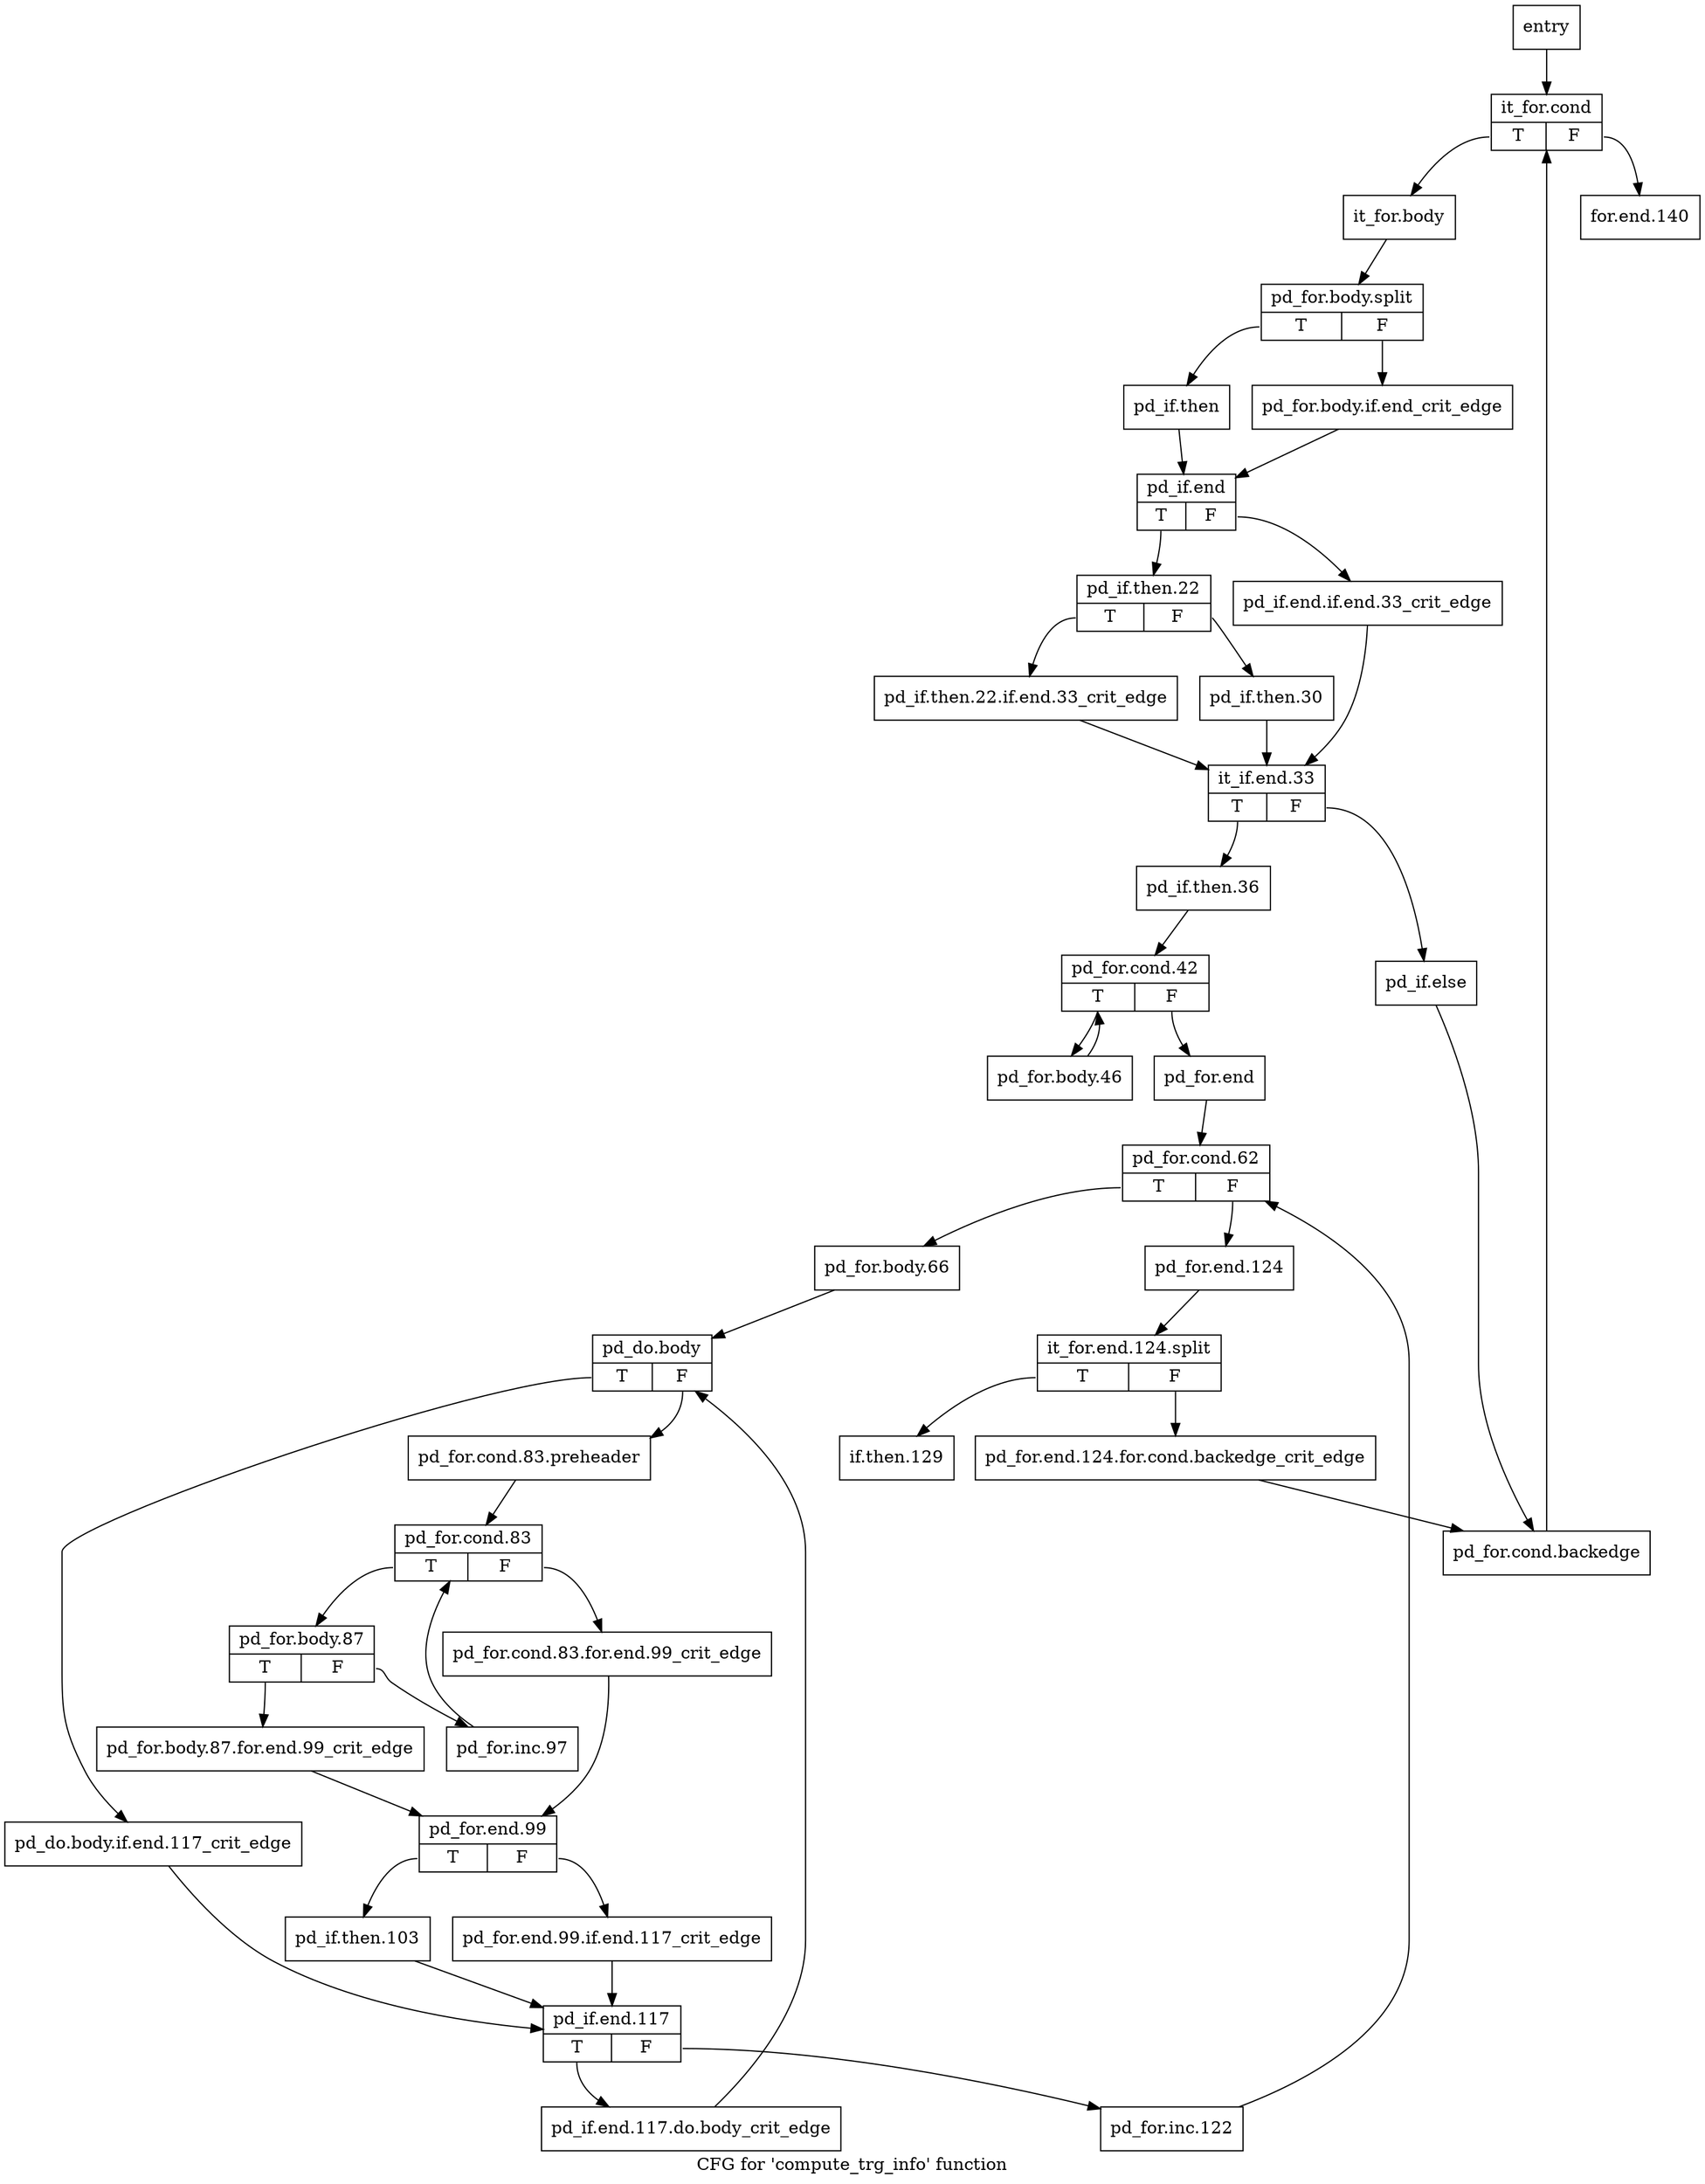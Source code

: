 digraph "CFG for 'compute_trg_info' function" {
	label="CFG for 'compute_trg_info' function";

	Node0x8f8f3c0 [shape=record,label="{entry}"];
	Node0x8f8f3c0 -> Node0x8f8f410;
	Node0x8f8f410 [shape=record,label="{it_for.cond|{<s0>T|<s1>F}}"];
	Node0x8f8f410:s0 -> Node0x8f8f460;
	Node0x8f8f410:s1 -> Node0x8f971d0;
	Node0x8f8f460 [shape=record,label="{it_for.body}"];
	Node0x8f8f460 -> Node0xe9c5710;
	Node0xe9c5710 [shape=record,label="{pd_for.body.split|{<s0>T|<s1>F}}"];
	Node0xe9c5710:s0 -> Node0x8f967d0;
	Node0xe9c5710:s1 -> Node0x8f96780;
	Node0x8f96780 [shape=record,label="{pd_for.body.if.end_crit_edge}"];
	Node0x8f96780 -> Node0x8f96820;
	Node0x8f967d0 [shape=record,label="{pd_if.then}"];
	Node0x8f967d0 -> Node0x8f96820;
	Node0x8f96820 [shape=record,label="{pd_if.end|{<s0>T|<s1>F}}"];
	Node0x8f96820:s0 -> Node0x8f968c0;
	Node0x8f96820:s1 -> Node0x8f96870;
	Node0x8f96870 [shape=record,label="{pd_if.end.if.end.33_crit_edge}"];
	Node0x8f96870 -> Node0x8f969b0;
	Node0x8f968c0 [shape=record,label="{pd_if.then.22|{<s0>T|<s1>F}}"];
	Node0x8f968c0:s0 -> Node0x8f96910;
	Node0x8f968c0:s1 -> Node0x8f96960;
	Node0x8f96910 [shape=record,label="{pd_if.then.22.if.end.33_crit_edge}"];
	Node0x8f96910 -> Node0x8f969b0;
	Node0x8f96960 [shape=record,label="{pd_if.then.30}"];
	Node0x8f96960 -> Node0x8f969b0;
	Node0x8f969b0 [shape=record,label="{it_if.end.33|{<s0>T|<s1>F}}"];
	Node0x8f969b0:s0 -> Node0x8f96a00;
	Node0x8f969b0:s1 -> Node0x8f97130;
	Node0x8f96a00 [shape=record,label="{pd_if.then.36}"];
	Node0x8f96a00 -> Node0x8f96a50;
	Node0x8f96a50 [shape=record,label="{pd_for.cond.42|{<s0>T|<s1>F}}"];
	Node0x8f96a50:s0 -> Node0x8f96aa0;
	Node0x8f96a50:s1 -> Node0x8f96af0;
	Node0x8f96aa0 [shape=record,label="{pd_for.body.46}"];
	Node0x8f96aa0 -> Node0x8f96a50;
	Node0x8f96af0 [shape=record,label="{pd_for.end}"];
	Node0x8f96af0 -> Node0x8f96b40;
	Node0x8f96b40 [shape=record,label="{pd_for.cond.62|{<s0>T|<s1>F}}"];
	Node0x8f96b40:s0 -> Node0x8f96b90;
	Node0x8f96b40:s1 -> Node0x8f97040;
	Node0x8f96b90 [shape=record,label="{pd_for.body.66}"];
	Node0x8f96b90 -> Node0x8f96be0;
	Node0x8f96be0 [shape=record,label="{pd_do.body|{<s0>T|<s1>F}}"];
	Node0x8f96be0:s0 -> Node0x8f96c30;
	Node0x8f96be0:s1 -> Node0x8f96c80;
	Node0x8f96c30 [shape=record,label="{pd_do.body.if.end.117_crit_edge}"];
	Node0x8f96c30 -> Node0x8f96f50;
	Node0x8f96c80 [shape=record,label="{pd_for.cond.83.preheader}"];
	Node0x8f96c80 -> Node0x8f96cd0;
	Node0x8f96cd0 [shape=record,label="{pd_for.cond.83|{<s0>T|<s1>F}}"];
	Node0x8f96cd0:s0 -> Node0x8f96d70;
	Node0x8f96cd0:s1 -> Node0x8f96d20;
	Node0x8f96d20 [shape=record,label="{pd_for.cond.83.for.end.99_crit_edge}"];
	Node0x8f96d20 -> Node0x8f96e60;
	Node0x8f96d70 [shape=record,label="{pd_for.body.87|{<s0>T|<s1>F}}"];
	Node0x8f96d70:s0 -> Node0x8f96dc0;
	Node0x8f96d70:s1 -> Node0x8f96e10;
	Node0x8f96dc0 [shape=record,label="{pd_for.body.87.for.end.99_crit_edge}"];
	Node0x8f96dc0 -> Node0x8f96e60;
	Node0x8f96e10 [shape=record,label="{pd_for.inc.97}"];
	Node0x8f96e10 -> Node0x8f96cd0;
	Node0x8f96e60 [shape=record,label="{pd_for.end.99|{<s0>T|<s1>F}}"];
	Node0x8f96e60:s0 -> Node0x8f96f00;
	Node0x8f96e60:s1 -> Node0x8f96eb0;
	Node0x8f96eb0 [shape=record,label="{pd_for.end.99.if.end.117_crit_edge}"];
	Node0x8f96eb0 -> Node0x8f96f50;
	Node0x8f96f00 [shape=record,label="{pd_if.then.103}"];
	Node0x8f96f00 -> Node0x8f96f50;
	Node0x8f96f50 [shape=record,label="{pd_if.end.117|{<s0>T|<s1>F}}"];
	Node0x8f96f50:s0 -> Node0x8f96fa0;
	Node0x8f96f50:s1 -> Node0x8f96ff0;
	Node0x8f96fa0 [shape=record,label="{pd_if.end.117.do.body_crit_edge}"];
	Node0x8f96fa0 -> Node0x8f96be0;
	Node0x8f96ff0 [shape=record,label="{pd_for.inc.122}"];
	Node0x8f96ff0 -> Node0x8f96b40;
	Node0x8f97040 [shape=record,label="{pd_for.end.124}"];
	Node0x8f97040 -> Node0xeb0d690;
	Node0xeb0d690 [shape=record,label="{it_for.end.124.split|{<s0>T|<s1>F}}"];
	Node0xeb0d690:s0 -> Node0x8f970e0;
	Node0xeb0d690:s1 -> Node0x8f97090;
	Node0x8f97090 [shape=record,label="{pd_for.end.124.for.cond.backedge_crit_edge}"];
	Node0x8f97090 -> Node0x8f97180;
	Node0x8f970e0 [shape=record,label="{if.then.129}"];
	Node0x8f97130 [shape=record,label="{pd_if.else}"];
	Node0x8f97130 -> Node0x8f97180;
	Node0x8f97180 [shape=record,label="{pd_for.cond.backedge}"];
	Node0x8f97180 -> Node0x8f8f410;
	Node0x8f971d0 [shape=record,label="{for.end.140}"];
}
